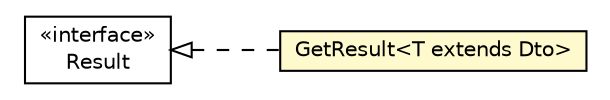 #!/usr/local/bin/dot
#
# Class diagram 
# Generated by UMLGraph version R5_6-24-gf6e263 (http://www.umlgraph.org/)
#

digraph G {
	edge [fontname="Helvetica",fontsize=10,labelfontname="Helvetica",labelfontsize=10];
	node [fontname="Helvetica",fontsize=10,shape=plaintext];
	nodesep=0.25;
	ranksep=0.5;
	rankdir=LR;
	// com.gwtplatform.dispatch.shared.Result
	c197073 [label=<<table title="com.gwtplatform.dispatch.shared.Result" border="0" cellborder="1" cellspacing="0" cellpadding="2" port="p" href="../../../dispatch/shared/Result.html">
		<tr><td><table border="0" cellspacing="0" cellpadding="1">
<tr><td align="center" balign="center"> &#171;interface&#187; </td></tr>
<tr><td align="center" balign="center"> Result </td></tr>
		</table></td></tr>
		</table>>, URL="../../../dispatch/shared/Result.html", fontname="Helvetica", fontcolor="black", fontsize=10.0];
	// com.gwtplatform.carstore.shared.dispatch.GetResult<T extends com.gwtplatform.carstore.shared.dto.Dto>
	c197463 [label=<<table title="com.gwtplatform.carstore.shared.dispatch.GetResult" border="0" cellborder="1" cellspacing="0" cellpadding="2" port="p" bgcolor="lemonChiffon" href="./GetResult.html">
		<tr><td><table border="0" cellspacing="0" cellpadding="1">
<tr><td align="center" balign="center"> GetResult&lt;T extends Dto&gt; </td></tr>
		</table></td></tr>
		</table>>, URL="./GetResult.html", fontname="Helvetica", fontcolor="black", fontsize=10.0];
	//com.gwtplatform.carstore.shared.dispatch.GetResult<T extends com.gwtplatform.carstore.shared.dto.Dto> implements com.gwtplatform.dispatch.shared.Result
	c197073:p -> c197463:p [dir=back,arrowtail=empty,style=dashed];
}

